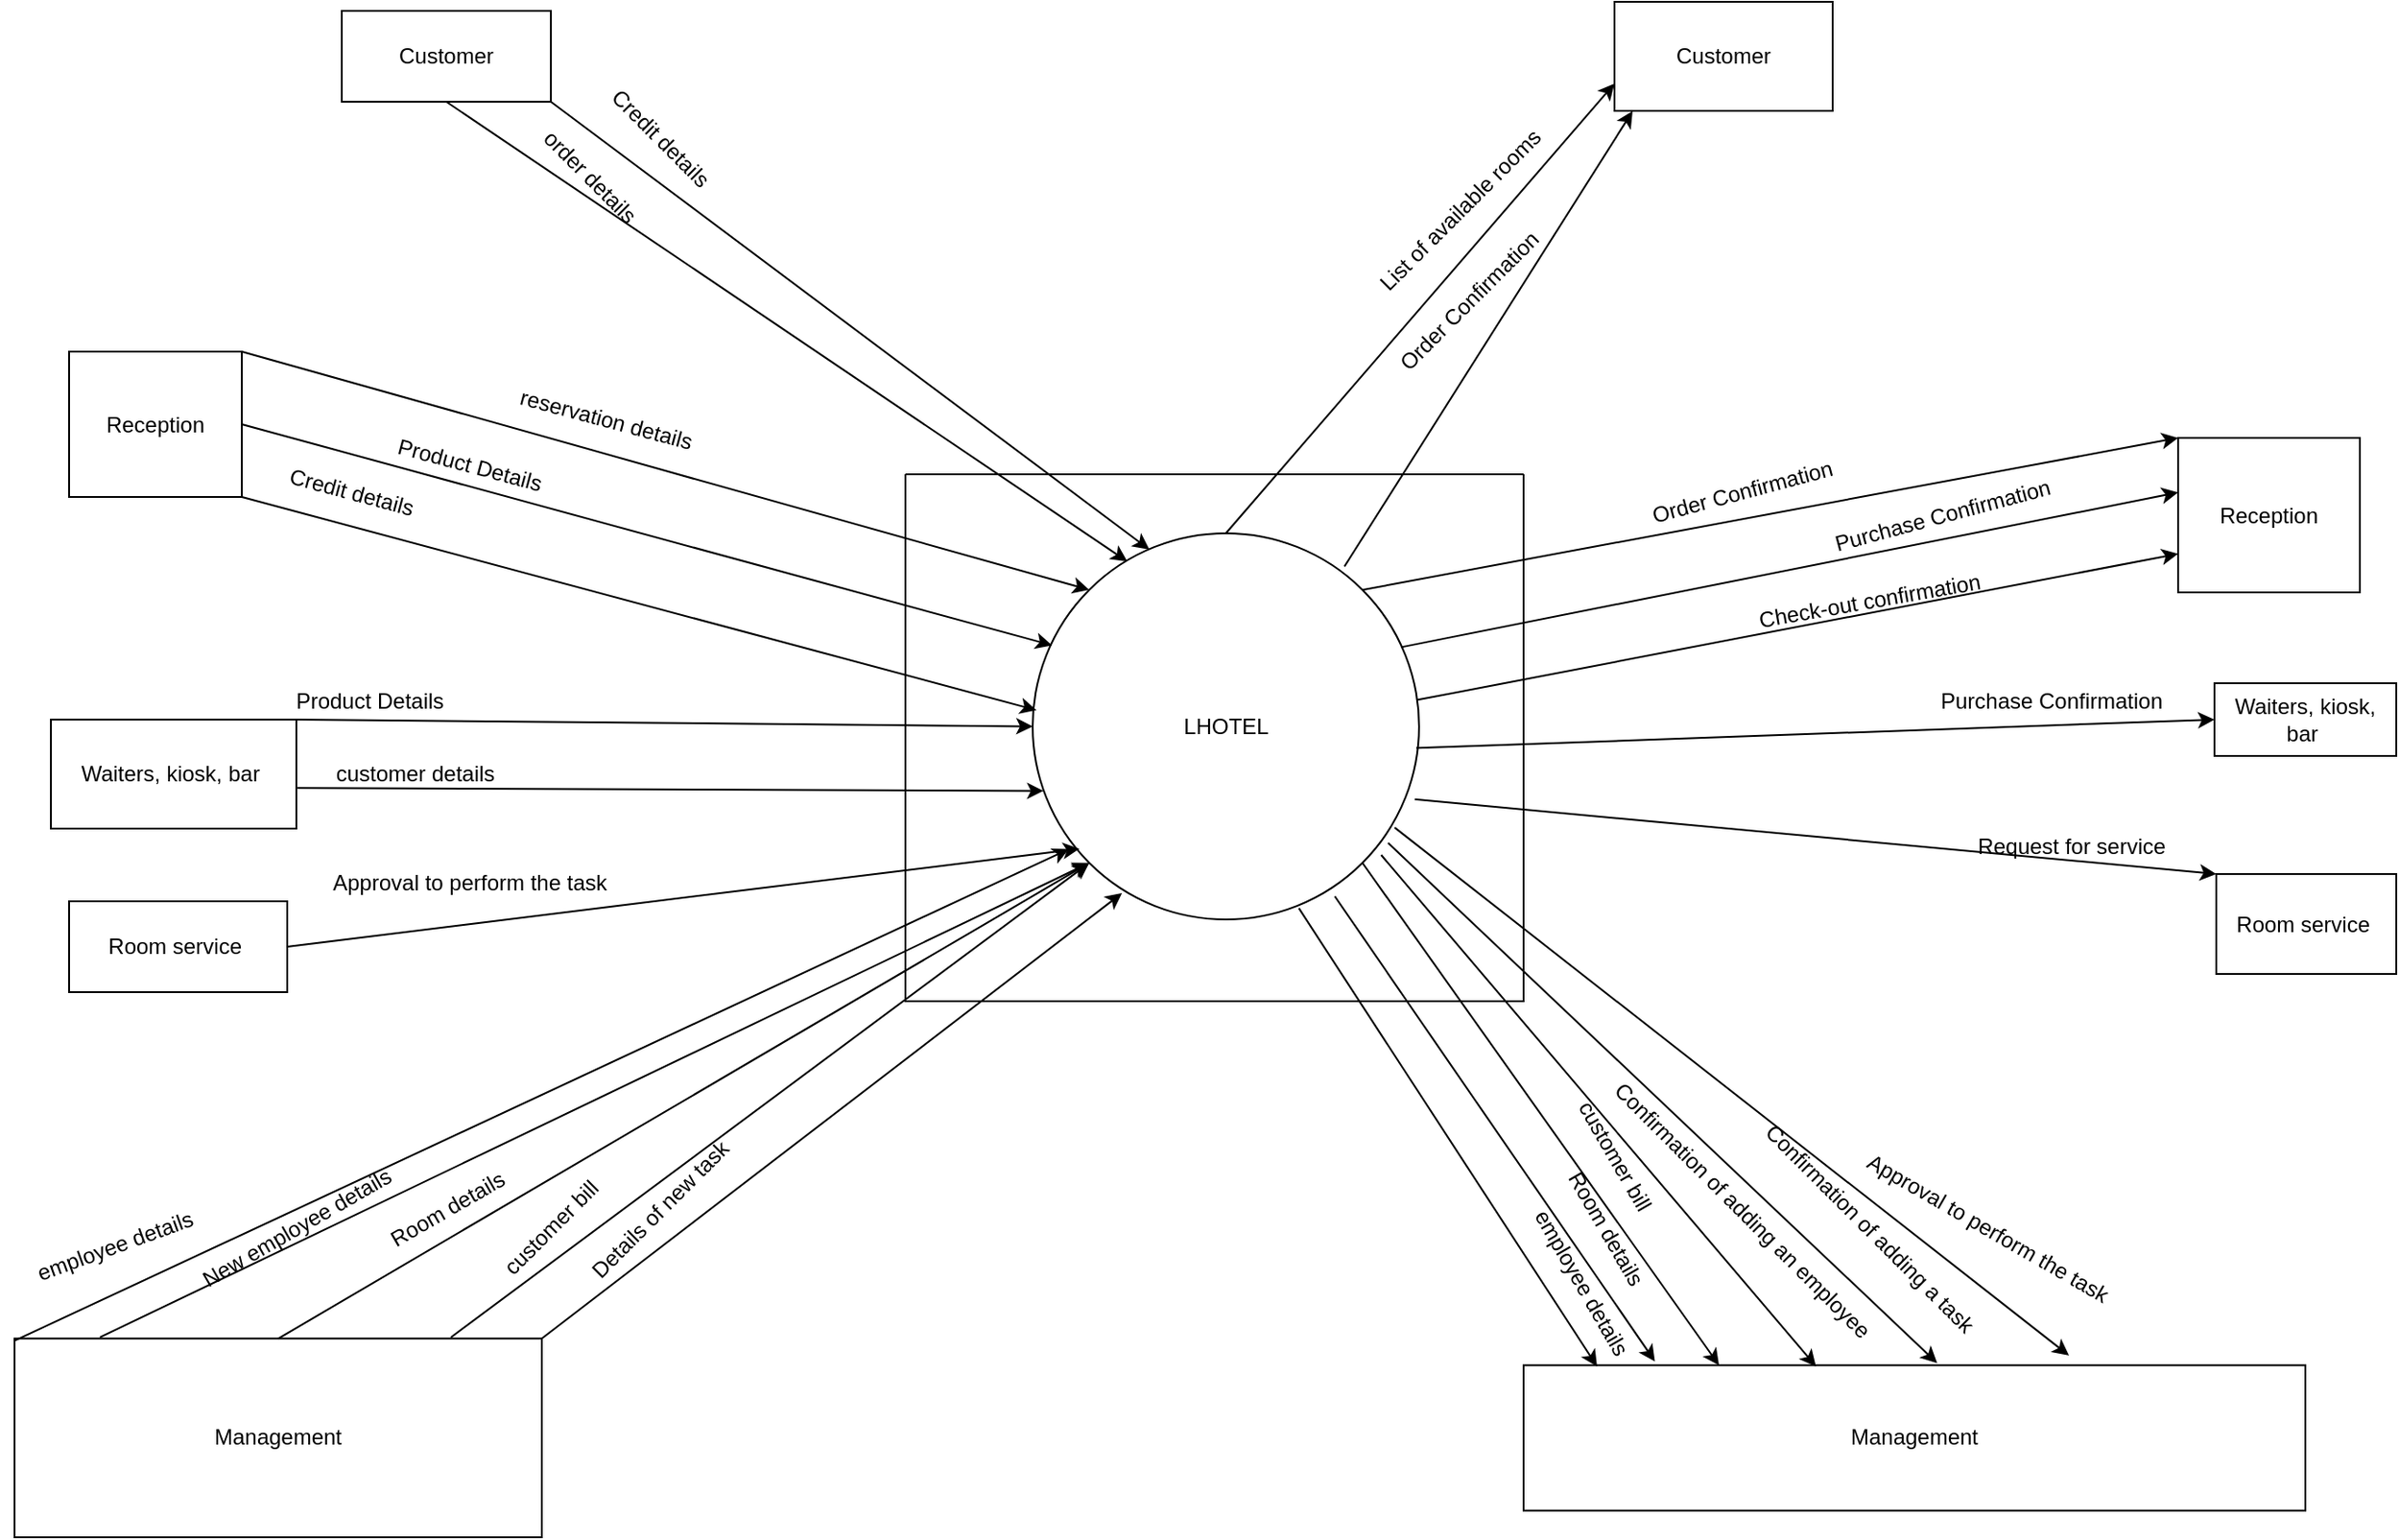 <mxfile version="16.6.7" type="device"><diagram id="uHMT_tbA6_qtAPgUoPbS" name="Page-1"><mxGraphModel dx="2557" dy="918" grid="1" gridSize="10" guides="1" tooltips="1" connect="1" arrows="1" fold="1" page="1" pageScale="1" pageWidth="827" pageHeight="1169" math="0" shadow="0"><root><mxCell id="0"/><mxCell id="1" parent="0"/><mxCell id="DpnYD2Znb1DAzAwmj6TY-1" value="Customer" style="rounded=0;whiteSpace=wrap;html=1;" vertex="1" parent="1"><mxGeometry x="90" y="70" width="115" height="50" as="geometry"/></mxCell><mxCell id="DpnYD2Znb1DAzAwmj6TY-4" value="Customer" style="rounded=0;whiteSpace=wrap;html=1;" vertex="1" parent="1"><mxGeometry x="790" y="65" width="120" height="60" as="geometry"/></mxCell><mxCell id="DpnYD2Znb1DAzAwmj6TY-5" value="&lt;span style=&quot;font-family: &amp;#34;arial&amp;#34; , sans-serif&quot;&gt;Reception&lt;/span&gt;" style="rounded=0;whiteSpace=wrap;html=1;" vertex="1" parent="1"><mxGeometry x="-60" y="257.5" width="95" height="80" as="geometry"/></mxCell><mxCell id="DpnYD2Znb1DAzAwmj6TY-9" value="&lt;span style=&quot;font-family: &amp;#34;arial&amp;#34; , sans-serif&quot;&gt;Room service&amp;nbsp;&lt;/span&gt;" style="rounded=0;whiteSpace=wrap;html=1;" vertex="1" parent="1"><mxGeometry x="1121" y="545" width="99" height="55" as="geometry"/></mxCell><mxCell id="DpnYD2Znb1DAzAwmj6TY-10" value="&lt;span style=&quot;font-family: &amp;#34;arial&amp;#34; , sans-serif&quot;&gt;Waiters, kiosk, bar&amp;nbsp;&lt;/span&gt;" style="rounded=0;whiteSpace=wrap;html=1;" vertex="1" parent="1"><mxGeometry x="-70" y="460" width="135" height="60" as="geometry"/></mxCell><mxCell id="DpnYD2Znb1DAzAwmj6TY-11" value="&lt;span style=&quot;font-family: &amp;#34;arial&amp;#34; , sans-serif&quot;&gt;Reception&lt;/span&gt;" style="rounded=0;whiteSpace=wrap;html=1;" vertex="1" parent="1"><mxGeometry x="1100" y="305" width="100" height="85" as="geometry"/></mxCell><mxCell id="DpnYD2Znb1DAzAwmj6TY-12" value="" style="swimlane;startSize=0;" vertex="1" parent="1"><mxGeometry x="400" y="325" width="340" height="290" as="geometry"/></mxCell><mxCell id="DpnYD2Znb1DAzAwmj6TY-13" value="LHOTEL" style="ellipse;whiteSpace=wrap;html=1;aspect=fixed;" vertex="1" parent="DpnYD2Znb1DAzAwmj6TY-12"><mxGeometry x="70" y="32.5" width="212.5" height="212.5" as="geometry"/></mxCell><mxCell id="DpnYD2Znb1DAzAwmj6TY-15" value="&lt;span style=&quot;font-family: &amp;#34;arial&amp;#34; , sans-serif&quot;&gt;Waiters, kiosk, bar&amp;nbsp;&lt;/span&gt;" style="rounded=0;whiteSpace=wrap;html=1;" vertex="1" parent="1"><mxGeometry x="1120" y="440" width="100" height="40" as="geometry"/></mxCell><mxCell id="DpnYD2Znb1DAzAwmj6TY-16" value="&lt;span style=&quot;font-family: &amp;#34;arial&amp;#34; , sans-serif&quot;&gt;Room service&amp;nbsp;&lt;/span&gt;" style="rounded=0;whiteSpace=wrap;html=1;" vertex="1" parent="1"><mxGeometry x="-60" y="560" width="120" height="50" as="geometry"/></mxCell><mxCell id="DpnYD2Znb1DAzAwmj6TY-17" value="&lt;span style=&quot;font-family: &amp;#34;arial&amp;#34; , sans-serif&quot;&gt;Management&lt;/span&gt;" style="rounded=0;whiteSpace=wrap;html=1;" vertex="1" parent="1"><mxGeometry x="-90" y="800.64" width="290" height="109.36" as="geometry"/></mxCell><mxCell id="DpnYD2Znb1DAzAwmj6TY-18" value="&lt;span style=&quot;font-family: &amp;#34;arial&amp;#34; , sans-serif&quot;&gt;Management&lt;/span&gt;" style="rounded=0;whiteSpace=wrap;html=1;" vertex="1" parent="1"><mxGeometry x="740" y="815.32" width="430" height="80" as="geometry"/></mxCell><mxCell id="DpnYD2Znb1DAzAwmj6TY-19" value="" style="endArrow=classic;html=1;rounded=0;exitX=1;exitY=1;exitDx=0;exitDy=0;entryX=0.302;entryY=0.042;entryDx=0;entryDy=0;entryPerimeter=0;" edge="1" parent="1" source="DpnYD2Znb1DAzAwmj6TY-1" target="DpnYD2Znb1DAzAwmj6TY-13"><mxGeometry width="50" height="50" relative="1" as="geometry"><mxPoint x="190" y="190" as="sourcePoint"/><mxPoint x="370" y="260" as="targetPoint"/></mxGeometry></mxCell><mxCell id="DpnYD2Znb1DAzAwmj6TY-20" value="&amp;nbsp;order details" style="text;html=1;align=center;verticalAlign=middle;resizable=0;points=[];autosize=1;strokeColor=none;fillColor=none;rotation=45;" vertex="1" parent="1"><mxGeometry x="180" y="150" width="90" height="20" as="geometry"/></mxCell><mxCell id="DpnYD2Znb1DAzAwmj6TY-21" value="" style="endArrow=classic;html=1;rounded=0;entryX=0;entryY=0.75;entryDx=0;entryDy=0;exitX=0.5;exitY=0;exitDx=0;exitDy=0;" edge="1" parent="1" source="DpnYD2Znb1DAzAwmj6TY-13" target="DpnYD2Znb1DAzAwmj6TY-4"><mxGeometry width="50" height="50" relative="1" as="geometry"><mxPoint x="480" y="175" as="sourcePoint"/><mxPoint x="650" y="125" as="targetPoint"/></mxGeometry></mxCell><mxCell id="DpnYD2Znb1DAzAwmj6TY-22" value="List of available rooms" style="text;html=1;align=center;verticalAlign=middle;resizable=0;points=[];autosize=1;strokeColor=none;fillColor=none;rotation=-45;" vertex="1" parent="1"><mxGeometry x="640" y="170" width="130" height="20" as="geometry"/></mxCell><mxCell id="DpnYD2Znb1DAzAwmj6TY-23" value="" style="endArrow=classic;html=1;rounded=0;exitX=0.5;exitY=1;exitDx=0;exitDy=0;entryX=0.245;entryY=0.073;entryDx=0;entryDy=0;entryPerimeter=0;" edge="1" parent="1" source="DpnYD2Znb1DAzAwmj6TY-1" target="DpnYD2Znb1DAzAwmj6TY-13"><mxGeometry width="50" height="50" relative="1" as="geometry"><mxPoint x="190" y="240" as="sourcePoint"/><mxPoint x="350" y="290" as="targetPoint"/></mxGeometry></mxCell><mxCell id="DpnYD2Znb1DAzAwmj6TY-24" value="Credit details" style="text;html=1;align=center;verticalAlign=middle;resizable=0;points=[];autosize=1;strokeColor=none;fillColor=none;rotation=45;" vertex="1" parent="1"><mxGeometry x="220" y="130" width="90" height="20" as="geometry"/></mxCell><mxCell id="DpnYD2Znb1DAzAwmj6TY-28" value="" style="endArrow=classic;html=1;rounded=0;exitX=0.807;exitY=0.086;exitDx=0;exitDy=0;exitPerimeter=0;entryX=0.083;entryY=1.003;entryDx=0;entryDy=0;entryPerimeter=0;" edge="1" parent="1" source="DpnYD2Znb1DAzAwmj6TY-13" target="DpnYD2Znb1DAzAwmj6TY-4"><mxGeometry width="50" height="50" relative="1" as="geometry"><mxPoint x="510" y="195" as="sourcePoint"/><mxPoint x="650" y="175" as="targetPoint"/></mxGeometry></mxCell><mxCell id="DpnYD2Znb1DAzAwmj6TY-29" value="Order Confirmation" style="text;html=1;align=center;verticalAlign=middle;resizable=0;points=[];autosize=1;strokeColor=none;fillColor=none;rotation=-45;" vertex="1" parent="1"><mxGeometry x="650" y="220" width="120" height="20" as="geometry"/></mxCell><mxCell id="DpnYD2Znb1DAzAwmj6TY-30" value="" style="endArrow=classic;html=1;rounded=0;exitX=1;exitY=0;exitDx=0;exitDy=0;entryX=0;entryY=0;entryDx=0;entryDy=0;" edge="1" parent="1" source="DpnYD2Znb1DAzAwmj6TY-5" target="DpnYD2Znb1DAzAwmj6TY-13"><mxGeometry width="50" height="50" relative="1" as="geometry"><mxPoint x="85" y="430" as="sourcePoint"/><mxPoint x="145" y="370" as="targetPoint"/></mxGeometry></mxCell><mxCell id="DpnYD2Znb1DAzAwmj6TY-31" value="reservation&amp;nbsp;details" style="text;html=1;align=center;verticalAlign=middle;resizable=0;points=[];autosize=1;strokeColor=none;fillColor=none;rotation=15;" vertex="1" parent="1"><mxGeometry x="180" y="285" width="110" height="20" as="geometry"/></mxCell><mxCell id="DpnYD2Znb1DAzAwmj6TY-32" value="" style="endArrow=classic;html=1;rounded=0;entryX=0.05;entryY=0.29;entryDx=0;entryDy=0;entryPerimeter=0;exitX=1;exitY=0.5;exitDx=0;exitDy=0;" edge="1" parent="1" source="DpnYD2Znb1DAzAwmj6TY-5" target="DpnYD2Znb1DAzAwmj6TY-13"><mxGeometry width="50" height="50" relative="1" as="geometry"><mxPoint x="40" y="410" as="sourcePoint"/><mxPoint x="145" y="402" as="targetPoint"/></mxGeometry></mxCell><mxCell id="DpnYD2Znb1DAzAwmj6TY-33" value="Product Details" style="text;html=1;align=center;verticalAlign=middle;resizable=0;points=[];autosize=1;strokeColor=none;fillColor=none;rotation=15;" vertex="1" parent="1"><mxGeometry x="110" y="310" width="100" height="20" as="geometry"/></mxCell><mxCell id="DpnYD2Znb1DAzAwmj6TY-36" value="" style="endArrow=classic;html=1;rounded=0;exitX=1;exitY=1;exitDx=0;exitDy=0;entryX=0.01;entryY=0.458;entryDx=0;entryDy=0;entryPerimeter=0;" edge="1" parent="1" source="DpnYD2Znb1DAzAwmj6TY-5" target="DpnYD2Znb1DAzAwmj6TY-13"><mxGeometry width="50" height="50" relative="1" as="geometry"><mxPoint x="65" y="500" as="sourcePoint"/><mxPoint x="145" y="460" as="targetPoint"/></mxGeometry></mxCell><mxCell id="DpnYD2Znb1DAzAwmj6TY-37" value="Credit details" style="text;html=1;align=center;verticalAlign=middle;resizable=0;points=[];autosize=1;strokeColor=none;fillColor=none;rotation=15;" vertex="1" parent="1"><mxGeometry x="50" y="325" width="90" height="20" as="geometry"/></mxCell><mxCell id="DpnYD2Znb1DAzAwmj6TY-38" value="" style="endArrow=classic;html=1;rounded=0;entryX=0;entryY=0;entryDx=0;entryDy=0;exitX=1;exitY=0;exitDx=0;exitDy=0;" edge="1" parent="1" source="DpnYD2Znb1DAzAwmj6TY-13" target="DpnYD2Znb1DAzAwmj6TY-11"><mxGeometry width="50" height="50" relative="1" as="geometry"><mxPoint x="1030" y="405" as="sourcePoint"/><mxPoint x="1100" y="395" as="targetPoint"/></mxGeometry></mxCell><mxCell id="DpnYD2Znb1DAzAwmj6TY-39" value="Order Confirmation" style="text;html=1;align=center;verticalAlign=middle;resizable=0;points=[];autosize=1;strokeColor=none;fillColor=none;rotation=-15;" vertex="1" parent="1"><mxGeometry x="800" y="325" width="120" height="20" as="geometry"/></mxCell><mxCell id="DpnYD2Znb1DAzAwmj6TY-40" value="" style="endArrow=classic;html=1;rounded=0;entryX=0;entryY=0.353;entryDx=0;entryDy=0;entryPerimeter=0;exitX=0.953;exitY=0.295;exitDx=0;exitDy=0;exitPerimeter=0;" edge="1" parent="1" source="DpnYD2Znb1DAzAwmj6TY-13" target="DpnYD2Znb1DAzAwmj6TY-11"><mxGeometry width="50" height="50" relative="1" as="geometry"><mxPoint x="1020" y="435" as="sourcePoint"/><mxPoint x="1110" y="435" as="targetPoint"/></mxGeometry></mxCell><mxCell id="DpnYD2Znb1DAzAwmj6TY-41" value="Purchase Confirmation" style="text;html=1;align=center;verticalAlign=middle;resizable=0;points=[];autosize=1;strokeColor=none;fillColor=none;rotation=-15;" vertex="1" parent="1"><mxGeometry x="900" y="337.5" width="140" height="20" as="geometry"/></mxCell><mxCell id="DpnYD2Znb1DAzAwmj6TY-42" value="" style="endArrow=classic;html=1;rounded=0;entryX=0;entryY=0.75;entryDx=0;entryDy=0;exitX=0.993;exitY=0.432;exitDx=0;exitDy=0;exitPerimeter=0;" edge="1" parent="1" source="DpnYD2Znb1DAzAwmj6TY-13" target="DpnYD2Znb1DAzAwmj6TY-11"><mxGeometry width="50" height="50" relative="1" as="geometry"><mxPoint x="1020" y="475" as="sourcePoint"/><mxPoint x="1080" y="455" as="targetPoint"/></mxGeometry></mxCell><mxCell id="DpnYD2Znb1DAzAwmj6TY-43" value="Check-out confirmation" style="text;html=1;align=center;verticalAlign=middle;resizable=0;points=[];autosize=1;strokeColor=none;fillColor=none;rotation=-10;" vertex="1" parent="1"><mxGeometry x="860" y="385" width="140" height="20" as="geometry"/></mxCell><mxCell id="DpnYD2Znb1DAzAwmj6TY-44" value="" style="endArrow=classic;html=1;rounded=0;exitX=1;exitY=0;exitDx=0;exitDy=0;entryX=0;entryY=0.5;entryDx=0;entryDy=0;" edge="1" parent="1" source="DpnYD2Znb1DAzAwmj6TY-10" target="DpnYD2Znb1DAzAwmj6TY-13"><mxGeometry width="50" height="50" relative="1" as="geometry"><mxPoint x="135" y="490" as="sourcePoint"/><mxPoint x="195" y="460" as="targetPoint"/></mxGeometry></mxCell><mxCell id="DpnYD2Znb1DAzAwmj6TY-45" value="Product Details" style="text;html=1;align=center;verticalAlign=middle;resizable=0;points=[];autosize=1;strokeColor=none;fillColor=none;" vertex="1" parent="1"><mxGeometry x="55" y="440" width="100" height="20" as="geometry"/></mxCell><mxCell id="DpnYD2Znb1DAzAwmj6TY-46" value="" style="endArrow=classic;html=1;rounded=0;exitX=1.004;exitY=0.628;exitDx=0;exitDy=0;exitPerimeter=0;entryX=0.028;entryY=0.667;entryDx=0;entryDy=0;entryPerimeter=0;" edge="1" parent="1" source="DpnYD2Znb1DAzAwmj6TY-10" target="DpnYD2Znb1DAzAwmj6TY-13"><mxGeometry width="50" height="50" relative="1" as="geometry"><mxPoint x="115" y="540" as="sourcePoint"/><mxPoint x="205" y="510" as="targetPoint"/></mxGeometry></mxCell><mxCell id="DpnYD2Znb1DAzAwmj6TY-47" value="customer details" style="text;html=1;align=center;verticalAlign=middle;resizable=0;points=[];autosize=1;strokeColor=none;fillColor=none;" vertex="1" parent="1"><mxGeometry x="80" y="480" width="100" height="20" as="geometry"/></mxCell><mxCell id="DpnYD2Znb1DAzAwmj6TY-48" value="" style="endArrow=classic;html=1;rounded=0;entryX=0;entryY=0.5;entryDx=0;entryDy=0;exitX=0.993;exitY=0.556;exitDx=0;exitDy=0;exitPerimeter=0;" edge="1" parent="1" source="DpnYD2Znb1DAzAwmj6TY-13" target="DpnYD2Znb1DAzAwmj6TY-15"><mxGeometry width="50" height="50" relative="1" as="geometry"><mxPoint x="940" y="600" as="sourcePoint"/><mxPoint x="1060" y="597.5" as="targetPoint"/></mxGeometry></mxCell><mxCell id="DpnYD2Znb1DAzAwmj6TY-49" value="Purchase Confirmation" style="text;html=1;align=center;verticalAlign=middle;resizable=0;points=[];autosize=1;strokeColor=none;fillColor=none;" vertex="1" parent="1"><mxGeometry x="960" y="440" width="140" height="20" as="geometry"/></mxCell><mxCell id="DpnYD2Znb1DAzAwmj6TY-51" value="" style="endArrow=classic;html=1;rounded=0;entryX=0;entryY=0;entryDx=0;entryDy=0;exitX=0.989;exitY=0.689;exitDx=0;exitDy=0;exitPerimeter=0;" edge="1" parent="1" source="DpnYD2Znb1DAzAwmj6TY-13" target="DpnYD2Znb1DAzAwmj6TY-9"><mxGeometry width="50" height="50" relative="1" as="geometry"><mxPoint x="1001" y="545" as="sourcePoint"/><mxPoint x="1071" y="535" as="targetPoint"/></mxGeometry></mxCell><mxCell id="DpnYD2Znb1DAzAwmj6TY-52" value="Request for service" style="text;html=1;align=center;verticalAlign=middle;resizable=0;points=[];autosize=1;strokeColor=none;fillColor=none;" vertex="1" parent="1"><mxGeometry x="981" y="520" width="120" height="20" as="geometry"/></mxCell><mxCell id="DpnYD2Znb1DAzAwmj6TY-56" value="" style="endArrow=classic;html=1;rounded=0;exitX=1;exitY=0.5;exitDx=0;exitDy=0;entryX=0.121;entryY=0.817;entryDx=0;entryDy=0;entryPerimeter=0;" edge="1" parent="1" source="DpnYD2Znb1DAzAwmj6TY-16" target="DpnYD2Znb1DAzAwmj6TY-13"><mxGeometry width="50" height="50" relative="1" as="geometry"><mxPoint x="70" y="565" as="sourcePoint"/><mxPoint x="230" y="565" as="targetPoint"/></mxGeometry></mxCell><mxCell id="DpnYD2Znb1DAzAwmj6TY-57" value="Approval to perform the task" style="text;html=1;align=center;verticalAlign=middle;resizable=0;points=[];autosize=1;strokeColor=none;fillColor=none;" vertex="1" parent="1"><mxGeometry x="75" y="540" width="170" height="20" as="geometry"/></mxCell><mxCell id="DpnYD2Znb1DAzAwmj6TY-58" value="" style="endArrow=classic;html=1;rounded=0;entryX=0.094;entryY=0.812;entryDx=0;entryDy=0;entryPerimeter=0;exitX=0;exitY=0;exitDx=0;exitDy=0;" edge="1" parent="1"><mxGeometry width="50" height="50" relative="1" as="geometry"><mxPoint x="-90.0" y="801.82" as="sourcePoint"/><mxPoint x="489.975" y="531.23" as="targetPoint"/></mxGeometry></mxCell><mxCell id="DpnYD2Znb1DAzAwmj6TY-59" value="" style="endArrow=classic;html=1;rounded=0;exitX=0.5;exitY=0;exitDx=0;exitDy=0;entryX=0;entryY=1;entryDx=0;entryDy=0;" edge="1" parent="1" source="DpnYD2Znb1DAzAwmj6TY-17" target="DpnYD2Znb1DAzAwmj6TY-13"><mxGeometry width="50" height="50" relative="1" as="geometry"><mxPoint x="-260" y="855.73" as="sourcePoint"/><mxPoint x="-105" y="855.73" as="targetPoint"/></mxGeometry></mxCell><mxCell id="DpnYD2Znb1DAzAwmj6TY-60" value="" style="endArrow=classic;html=1;rounded=0;entryX=0;entryY=1;entryDx=0;entryDy=0;" edge="1" parent="1" target="DpnYD2Znb1DAzAwmj6TY-13"><mxGeometry width="50" height="50" relative="1" as="geometry"><mxPoint x="150" y="800" as="sourcePoint"/><mxPoint x="-115" y="815.73" as="targetPoint"/></mxGeometry></mxCell><mxCell id="DpnYD2Znb1DAzAwmj6TY-61" value="" style="endArrow=classic;html=1;rounded=0;exitX=0.162;exitY=-0.006;exitDx=0;exitDy=0;exitPerimeter=0;entryX=0;entryY=1;entryDx=0;entryDy=0;" edge="1" parent="1" source="DpnYD2Znb1DAzAwmj6TY-17" target="DpnYD2Znb1DAzAwmj6TY-13"><mxGeometry width="50" height="50" relative="1" as="geometry"><mxPoint x="-259.225" y="900.67" as="sourcePoint"/><mxPoint x="-105" y="900.73" as="targetPoint"/></mxGeometry></mxCell><mxCell id="DpnYD2Znb1DAzAwmj6TY-62" value="employee details" style="text;html=1;align=center;verticalAlign=middle;resizable=0;points=[];autosize=1;strokeColor=none;fillColor=none;rotation=-20;" vertex="1" parent="1"><mxGeometry x="-90" y="740" width="110" height="20" as="geometry"/></mxCell><mxCell id="DpnYD2Znb1DAzAwmj6TY-63" value="" style="endArrow=classic;html=1;rounded=0;exitX=0.689;exitY=0.971;exitDx=0;exitDy=0;exitPerimeter=0;entryX=0.094;entryY=0.008;entryDx=0;entryDy=0;entryPerimeter=0;" edge="1" parent="1" source="DpnYD2Znb1DAzAwmj6TY-13" target="DpnYD2Znb1DAzAwmj6TY-18"><mxGeometry width="50" height="50" relative="1" as="geometry"><mxPoint x="480" y="790" as="sourcePoint"/><mxPoint x="580" y="700" as="targetPoint"/></mxGeometry></mxCell><mxCell id="DpnYD2Znb1DAzAwmj6TY-64" value="employee details" style="text;html=1;align=center;verticalAlign=middle;resizable=0;points=[];autosize=1;strokeColor=none;fillColor=none;rotation=60;" vertex="1" parent="1"><mxGeometry x="717" y="759.5" width="110" height="20" as="geometry"/></mxCell><mxCell id="DpnYD2Znb1DAzAwmj6TY-65" value="customer bill" style="text;html=1;align=center;verticalAlign=middle;resizable=0;points=[];autosize=1;strokeColor=none;fillColor=none;rotation=-45;" vertex="1" parent="1"><mxGeometry x="165" y="730" width="80" height="20" as="geometry"/></mxCell><mxCell id="DpnYD2Znb1DAzAwmj6TY-66" value="" style="endArrow=classic;html=1;rounded=0;exitX=1;exitY=1;exitDx=0;exitDy=0;entryX=0.25;entryY=0;entryDx=0;entryDy=0;" edge="1" parent="1" source="DpnYD2Znb1DAzAwmj6TY-13" target="DpnYD2Znb1DAzAwmj6TY-18"><mxGeometry width="50" height="50" relative="1" as="geometry"><mxPoint x="1285" y="755" as="sourcePoint"/><mxPoint x="1430" y="750" as="targetPoint"/></mxGeometry></mxCell><mxCell id="DpnYD2Znb1DAzAwmj6TY-67" value="customer bill" style="text;html=1;align=center;verticalAlign=middle;resizable=0;points=[];autosize=1;strokeColor=none;fillColor=none;rotation=60;" vertex="1" parent="1"><mxGeometry x="750" y="690" width="80" height="20" as="geometry"/></mxCell><mxCell id="DpnYD2Znb1DAzAwmj6TY-68" value="Room details" style="text;html=1;align=center;verticalAlign=middle;resizable=0;points=[];autosize=1;strokeColor=none;fillColor=none;rotation=-30;" vertex="1" parent="1"><mxGeometry x="102.5" y="720" width="90" height="20" as="geometry"/></mxCell><mxCell id="DpnYD2Znb1DAzAwmj6TY-69" value="" style="endArrow=classic;html=1;rounded=0;exitX=0.782;exitY=0.94;exitDx=0;exitDy=0;exitPerimeter=0;entryX=1.027;entryY=-0.15;entryDx=0;entryDy=0;entryPerimeter=0;" edge="1" parent="1" source="DpnYD2Znb1DAzAwmj6TY-13" target="DpnYD2Znb1DAzAwmj6TY-64"><mxGeometry width="50" height="50" relative="1" as="geometry"><mxPoint x="1200" y="760" as="sourcePoint"/><mxPoint x="1430" y="779.5" as="targetPoint"/></mxGeometry></mxCell><mxCell id="DpnYD2Znb1DAzAwmj6TY-70" value="Room details" style="text;html=1;align=center;verticalAlign=middle;resizable=0;points=[];autosize=1;strokeColor=none;fillColor=none;rotation=60;" vertex="1" parent="1"><mxGeometry x="740" y="730" width="90" height="20" as="geometry"/></mxCell><mxCell id="DpnYD2Znb1DAzAwmj6TY-71" value="New employee details" style="text;html=1;align=center;verticalAlign=middle;resizable=0;points=[];autosize=1;strokeColor=none;fillColor=none;rotation=-30;" vertex="1" parent="1"><mxGeometry y="730" width="130" height="20" as="geometry"/></mxCell><mxCell id="DpnYD2Znb1DAzAwmj6TY-72" value="" style="endArrow=classic;html=1;rounded=0;exitX=0.902;exitY=0.833;exitDx=0;exitDy=0;exitPerimeter=0;entryX=0.374;entryY=0.008;entryDx=0;entryDy=0;entryPerimeter=0;" edge="1" parent="1" source="DpnYD2Znb1DAzAwmj6TY-13" target="DpnYD2Znb1DAzAwmj6TY-18"><mxGeometry width="50" height="50" relative="1" as="geometry"><mxPoint x="1240" y="830" as="sourcePoint"/><mxPoint x="1420" y="830" as="targetPoint"/></mxGeometry></mxCell><mxCell id="DpnYD2Znb1DAzAwmj6TY-73" value="Confirmation of adding an employee" style="text;html=1;align=center;verticalAlign=middle;resizable=0;points=[];autosize=1;strokeColor=none;fillColor=none;rotation=45;" vertex="1" parent="1"><mxGeometry x="755" y="720" width="210" height="20" as="geometry"/></mxCell><mxCell id="DpnYD2Znb1DAzAwmj6TY-74" value="" style="endArrow=classic;html=1;rounded=0;entryX=0.231;entryY=0.932;entryDx=0;entryDy=0;entryPerimeter=0;exitX=1;exitY=0;exitDx=0;exitDy=0;" edge="1" parent="1" source="DpnYD2Znb1DAzAwmj6TY-17" target="DpnYD2Znb1DAzAwmj6TY-13"><mxGeometry width="50" height="50" relative="1" as="geometry"><mxPoint x="244" y="770" as="sourcePoint"/><mxPoint x="414" y="770" as="targetPoint"/></mxGeometry></mxCell><mxCell id="DpnYD2Znb1DAzAwmj6TY-75" value="Details of new task" style="text;html=1;align=center;verticalAlign=middle;resizable=0;points=[];autosize=1;strokeColor=none;fillColor=none;rotation=-45;" vertex="1" parent="1"><mxGeometry x="205" y="720" width="120" height="20" as="geometry"/></mxCell><mxCell id="DpnYD2Znb1DAzAwmj6TY-76" value="" style="endArrow=classic;html=1;rounded=0;exitX=0.92;exitY=0.802;exitDx=0;exitDy=0;exitPerimeter=0;entryX=0.529;entryY=-0.015;entryDx=0;entryDy=0;entryPerimeter=0;" edge="1" parent="1" source="DpnYD2Znb1DAzAwmj6TY-13" target="DpnYD2Znb1DAzAwmj6TY-18"><mxGeometry width="50" height="50" relative="1" as="geometry"><mxPoint x="1240" y="870" as="sourcePoint"/><mxPoint x="1430" y="870" as="targetPoint"/></mxGeometry></mxCell><mxCell id="DpnYD2Znb1DAzAwmj6TY-77" value="Confirmation of adding a task" style="text;html=1;align=center;verticalAlign=middle;resizable=0;points=[];autosize=1;strokeColor=none;fillColor=none;rotation=45;" vertex="1" parent="1"><mxGeometry x="845" y="730" width="170" height="20" as="geometry"/></mxCell><mxCell id="DpnYD2Znb1DAzAwmj6TY-78" value="" style="endArrow=classic;html=1;rounded=0;exitX=0.937;exitY=0.762;exitDx=0;exitDy=0;exitPerimeter=0;" edge="1" parent="1" source="DpnYD2Znb1DAzAwmj6TY-13"><mxGeometry width="50" height="50" relative="1" as="geometry"><mxPoint x="1275" y="915" as="sourcePoint"/><mxPoint x="1040" y="810" as="targetPoint"/></mxGeometry></mxCell><mxCell id="DpnYD2Znb1DAzAwmj6TY-79" value="Approval to perform the task" style="text;html=1;align=center;verticalAlign=middle;resizable=0;points=[];autosize=1;strokeColor=none;fillColor=none;rotation=30;" vertex="1" parent="1"><mxGeometry x="910" y="730" width="170" height="20" as="geometry"/></mxCell></root></mxGraphModel></diagram></mxfile>